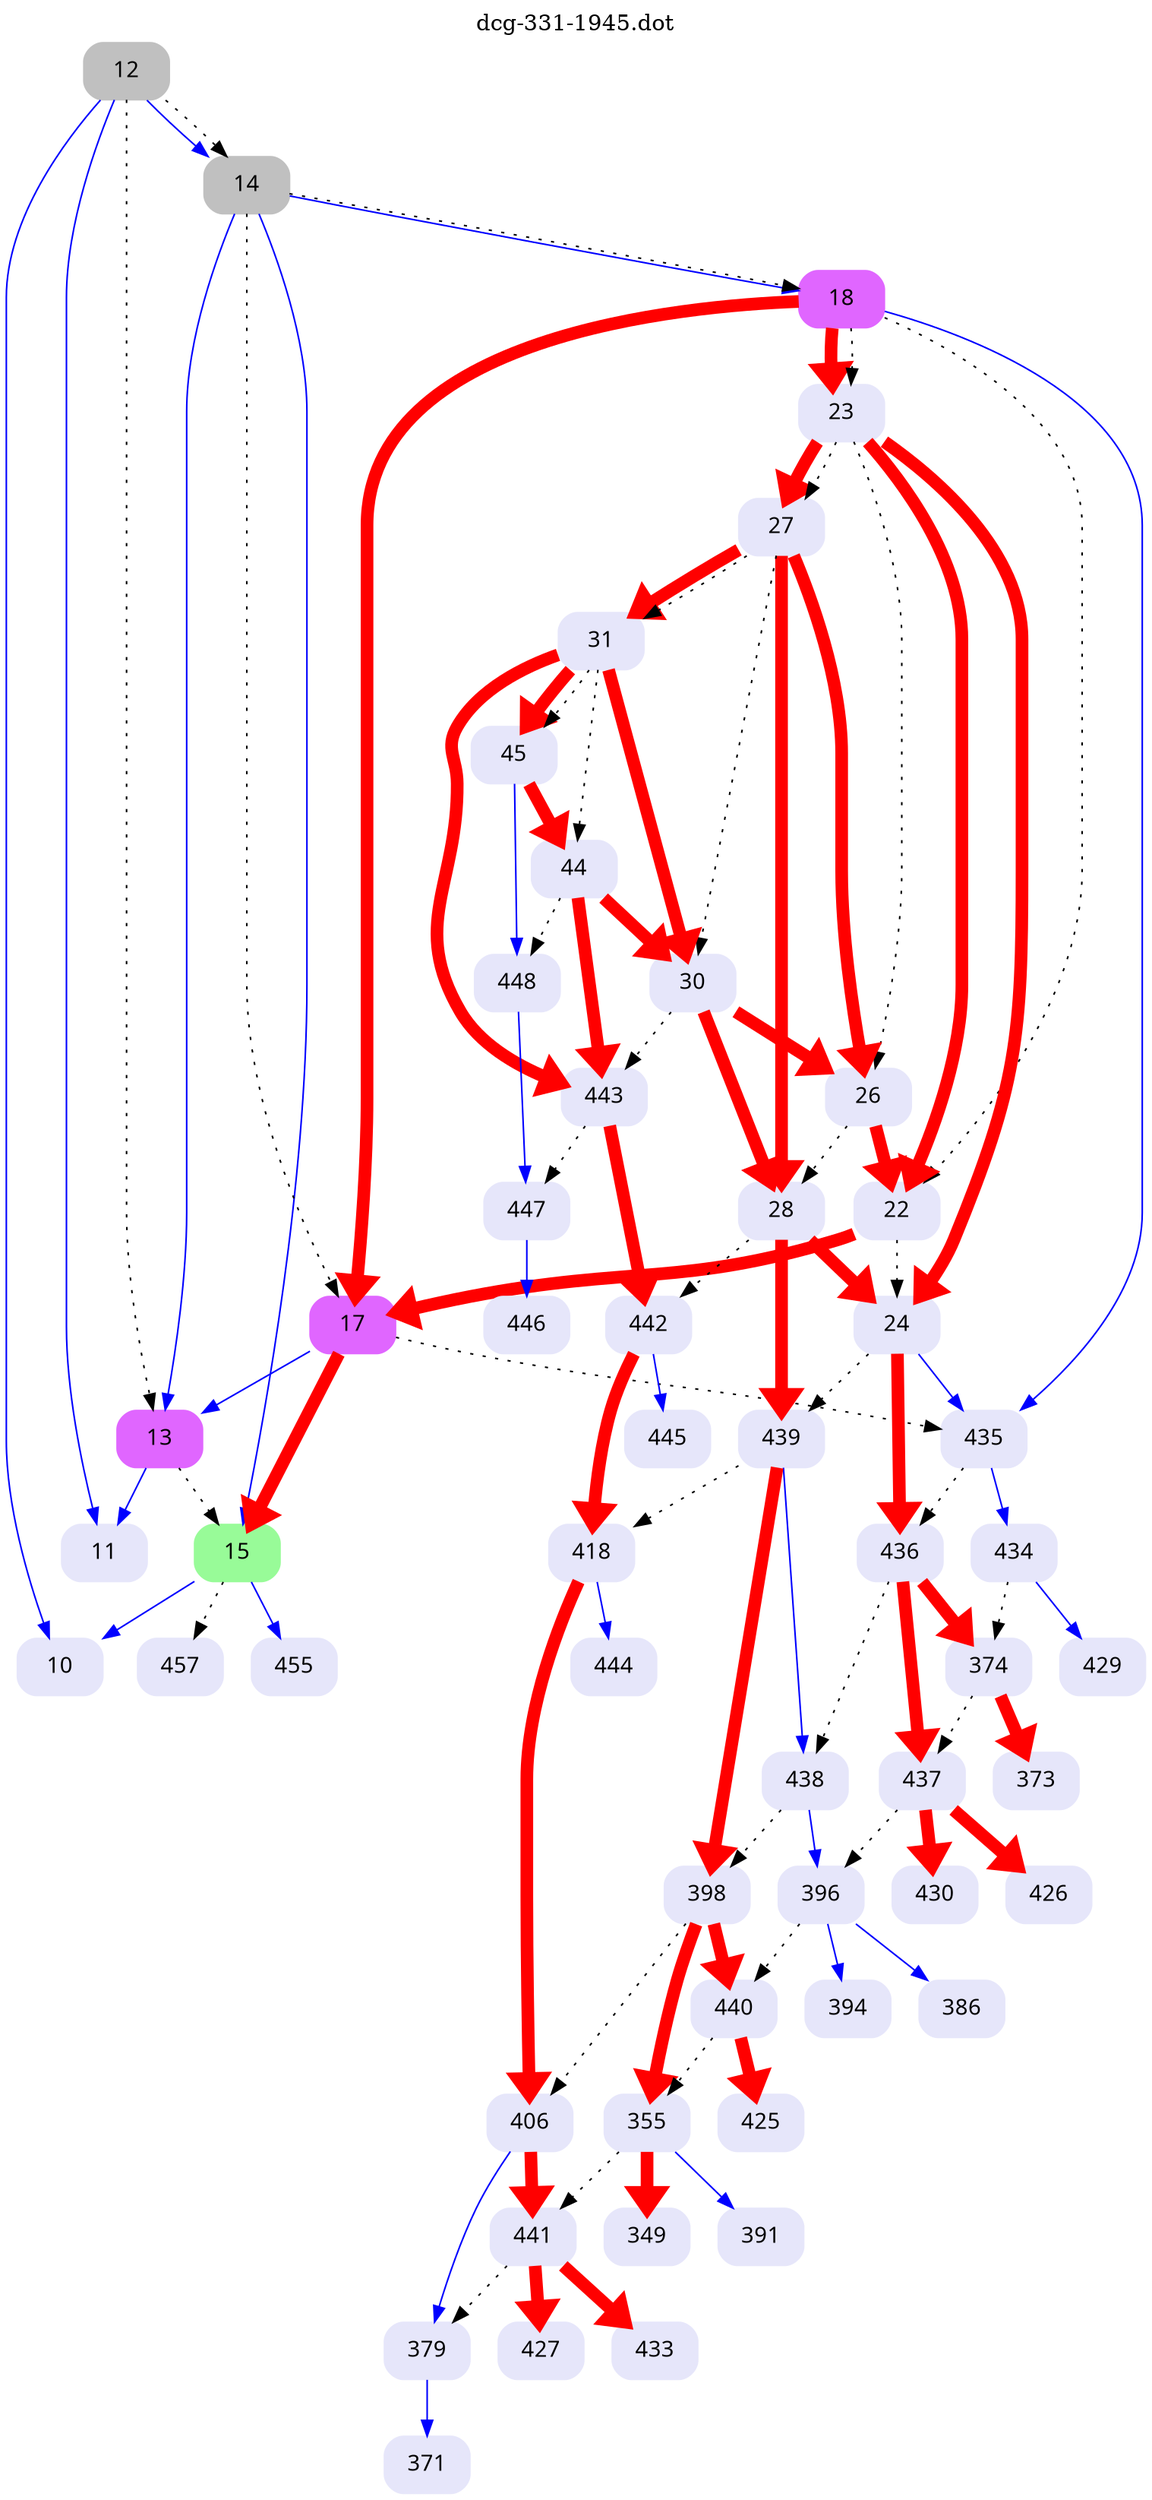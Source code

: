digraph dcg_331 {
  labelloc="t";
  label="dcg-331-1945.dot";
  node [fontname="sans-serif"];
  node [shape=box style="rounded,filled"];
  n12 [label="12" color=grey];
  n12 -> n11 [color=blue penwidth=1];
  n12 -> n10 [color=blue penwidth=1];
  n12 -> n14 [color=blue penwidth=1];
  n12 -> n13 [style=dotted,label=""];
  n12 -> n14 [style=dotted,label=""];
  n14 [label="14" color=grey];
  n14 -> n13 [color=blue penwidth=1];
  n14 -> n15 [color=blue penwidth=1];
  n14 -> n18 [color=blue penwidth=1];
  n14 -> n17 [style=dotted,label=""];
  n14 -> n18 [style=dotted,label=""];
  n18 [label="18" color=mediumorchid1];
  n18 -> n17 [color=red penwidth=8];
  n18 -> n435 [color=blue penwidth=1];
  n18 -> n23 [color=red penwidth=8];
  n18 -> n22 [style=dotted,label=""];
  n18 -> n23 [style=dotted,label=""];
  n23 [label="23" color=lavender];
  n23 -> n22 [color=red penwidth=8];
  n23 -> n24 [color=red penwidth=8];
  n23 -> n27 [color=red penwidth=8];
  n23 -> n26 [style=dotted,label=""];
  n23 -> n27 [style=dotted,label=""];
  n27 [label="27" color=lavender];
  n27 -> n26 [color=red penwidth=8];
  n27 -> n28 [color=red penwidth=8];
  n27 -> n31 [color=red penwidth=8];
  n27 -> n30 [style=dotted,label=""];
  n27 -> n31 [style=dotted,label=""];
  n31 [label="31" color=lavender];
  n31 -> n30 [color=red penwidth=8];
  n31 -> n443 [color=red penwidth=8];
  n31 -> n45 [color=red penwidth=8];
  n31 -> n44 [style=dotted,label=""];
  n31 -> n45 [style=dotted,label=""];
  n45 [label="45" color=lavender];
  n45 -> n44 [color=red penwidth=8];
  n45 -> n448 [color=blue penwidth=1];
  n448 [label="448" color=lavender];
  n448 -> n447 [color=blue penwidth=1];
  n447 [label="447" color=lavender];
  n447 -> n446 [color=blue penwidth=1];
  n446 [label="446" color=lavender];
  n44 [label="44" color=lavender];
  n44 -> n30 [color=red penwidth=8];
  n44 -> n443 [color=red penwidth=8];
  n44 -> n448 [style=dotted,label=""];
  n443 [label="443" color=lavender];
  n443 -> n442 [color=red penwidth=8];
  n443 -> n447 [style=dotted,label=""];
  n442 [label="442" color=lavender];
  n442 -> n418 [color=red penwidth=8];
  n442 -> n445 [color=blue penwidth=1];
  n445 [label="445" color=lavender];
  n418 [label="418" color=lavender];
  n418 -> n406 [color=red penwidth=8];
  n418 -> n444 [color=blue penwidth=1];
  n444 [label="444" color=lavender];
  n406 [label="406" color=lavender];
  n406 -> n441 [color=red penwidth=8];
  n406 -> n379 [color=blue penwidth=1];
  n379 [label="379" color=lavender];
  n379 -> n371 [color=blue penwidth=1];
  n371 [label="371" color=lavender];
  n441 [label="441" color=lavender];
  n441 -> n433 [color=red penwidth=8];
  n441 -> n427 [color=red penwidth=8];
  n441 -> n379 [style=dotted,label=""];
  n427 [label="427" color=lavender];
  n433 [label="433" color=lavender];
  n30 [label="30" color=lavender];
  n30 -> n26 [color=red penwidth=8];
  n30 -> n28 [color=red penwidth=8];
  n30 -> n443 [style=dotted,label=""];
  n28 [label="28" color=lavender];
  n28 -> n24 [color=red penwidth=8];
  n28 -> n439 [color=red penwidth=8];
  n28 -> n442 [style=dotted,label=""];
  n439 [label="439" color=lavender];
  n439 -> n438 [color=blue penwidth=1];
  n439 -> n398 [color=red penwidth=8];
  n439 -> n418 [style=dotted,label=""];
  n398 [label="398" color=lavender];
  n398 -> n440 [color=red penwidth=8];
  n398 -> n355 [color=red penwidth=8];
  n398 -> n406 [style=dotted,label=""];
  n355 [label="355" color=lavender];
  n355 -> n349 [color=red penwidth=8];
  n355 -> n391 [color=blue penwidth=1];
  n355 -> n441 [style=dotted,label=""];
  n391 [label="391" color=lavender];
  n349 [label="349" color=lavender];
  n440 [label="440" color=lavender];
  n440 -> n425 [color=red penwidth=8];
  n440 -> n355 [style=dotted,label=""];
  n425 [label="425" color=lavender];
  n438 [label="438" color=lavender];
  n438 -> n396 [color=blue penwidth=1];
  n438 -> n398 [style=dotted,label=""];
  n396 [label="396" color=lavender];
  n396 -> n394 [color=blue penwidth=1];
  n396 -> n386 [color=blue penwidth=1];
  n396 -> n440 [style=dotted,label=""];
  n386 [label="386" color=lavender];
  n394 [label="394" color=lavender];
  n24 [label="24" color=lavender];
  n24 -> n435 [color=blue penwidth=1];
  n24 -> n436 [color=red penwidth=8];
  n24 -> n439 [style=dotted,label=""];
  n436 [label="436" color=lavender];
  n436 -> n374 [color=red penwidth=8];
  n436 -> n437 [color=red penwidth=8];
  n436 -> n438 [style=dotted,label=""];
  n437 [label="437" color=lavender];
  n437 -> n426 [color=red penwidth=8];
  n437 -> n430 [color=red penwidth=8];
  n437 -> n396 [style=dotted,label=""];
  n430 [label="430" color=lavender];
  n426 [label="426" color=lavender];
  n374 [label="374" color=lavender];
  n374 -> n373 [color=red penwidth=8];
  n374 -> n437 [style=dotted,label=""];
  n373 [label="373" color=lavender];
  n435 [label="435" color=lavender];
  n435 -> n434 [color=blue penwidth=1];
  n435 -> n436 [style=dotted,label=""];
  n434 [label="434" color=lavender];
  n434 -> n429 [color=blue penwidth=1];
  n434 -> n374 [style=dotted,label=""];
  n429 [label="429" color=lavender];
  n26 [label="26" color=lavender];
  n26 -> n22 [color=red penwidth=8];
  n26 -> n28 [style=dotted,label=""];
  n22 [label="22" color=lavender];
  n22 -> n17 [color=red penwidth=8];
  n22 -> n24 [style=dotted,label=""];
  n17 [label="17" color=mediumorchid1];
  n17 -> n13 [color=blue penwidth=1];
  n17 -> n15 [color=red penwidth=8];
  n17 -> n435 [style=dotted,label=""];
  n15 [label="15" color=palegreen];
  n15 -> n10 [color=blue penwidth=1];
  n15 -> n455 [color=blue penwidth=1];
  n15 -> n457 [style=dotted,label=""];
  n455 [label="455" color=lavender];
  n10 [label="10" color=lavender];
  n457 [label="457" color=lavender];
  n13 [label="13" color=mediumorchid1];
  n13 -> n11 [color=blue penwidth=1];
  n13 -> n15 [style=dotted,label=""];
  n11 [label="11" color=lavender];
}

